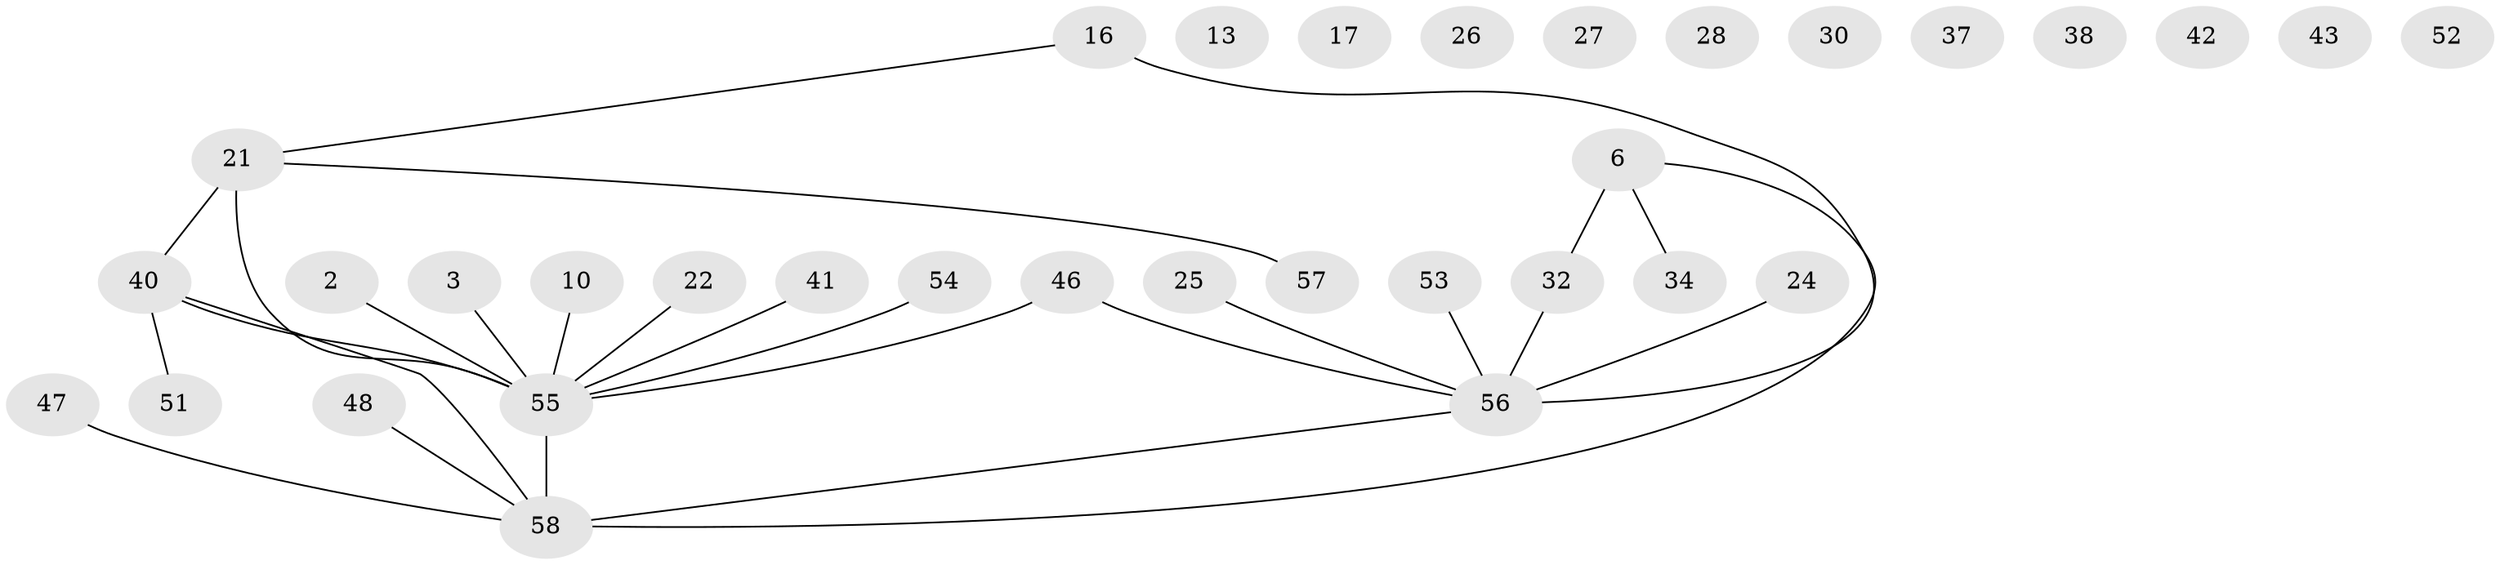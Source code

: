 // original degree distribution, {5: 0.05172413793103448, 1: 0.2413793103448276, 2: 0.2413793103448276, 4: 0.13793103448275862, 3: 0.1206896551724138, 0: 0.1724137931034483, 6: 0.034482758620689655}
// Generated by graph-tools (version 1.1) at 2025/43/03/04/25 21:43:24]
// undirected, 34 vertices, 27 edges
graph export_dot {
graph [start="1"]
  node [color=gray90,style=filled];
  2;
  3;
  6;
  10;
  13;
  16;
  17;
  21 [super="+12+19"];
  22;
  24;
  25;
  26;
  27;
  28;
  30;
  32 [super="+7"];
  34;
  37 [super="+33"];
  38;
  40 [super="+31"];
  41 [super="+35"];
  42;
  43;
  46;
  47;
  48;
  51;
  52;
  53 [super="+29"];
  54;
  55 [super="+50+39+23+49"];
  56 [super="+9+45"];
  57;
  58 [super="+36+44+20"];
  2 -- 55;
  3 -- 55;
  6 -- 32 [weight=2];
  6 -- 34;
  6 -- 58;
  10 -- 55;
  16 -- 21;
  16 -- 56;
  21 -- 57;
  21 -- 55 [weight=3];
  21 -- 40 [weight=2];
  22 -- 55 [weight=2];
  24 -- 56;
  25 -- 56;
  32 -- 56 [weight=3];
  40 -- 55;
  40 -- 58;
  40 -- 51;
  41 -- 55;
  46 -- 56;
  46 -- 55;
  47 -- 58;
  48 -- 58;
  53 -- 56 [weight=2];
  54 -- 55;
  55 -- 58 [weight=3];
  56 -- 58;
}
